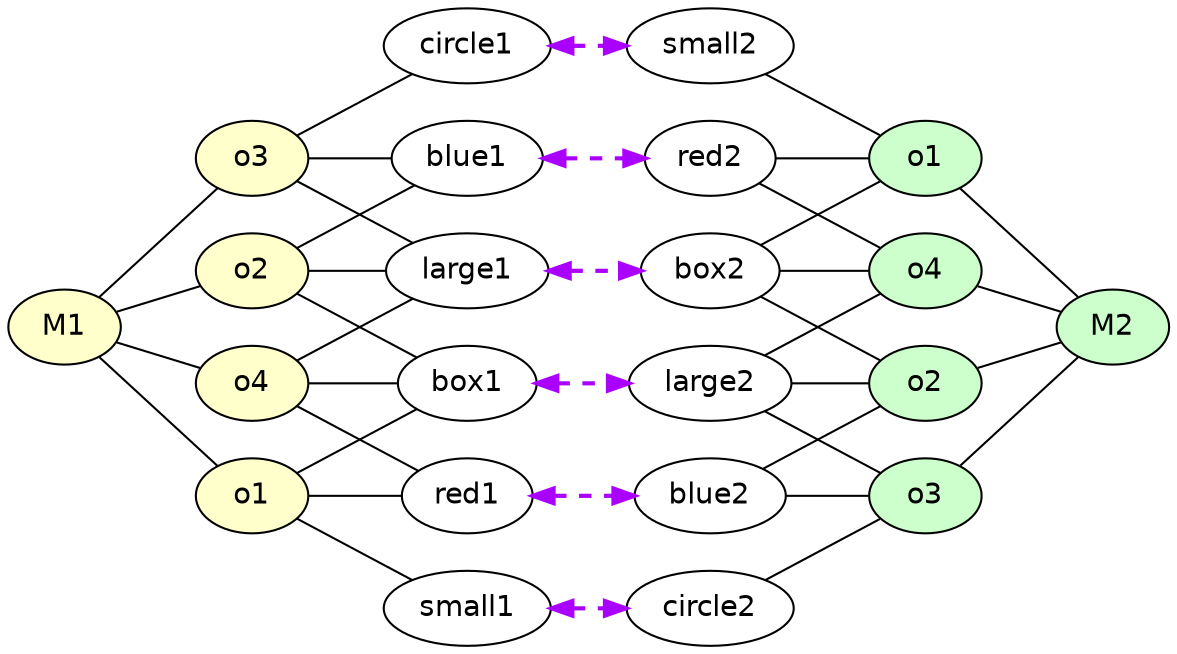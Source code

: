 digraph{
rankdir=LR
node[fontname=Helvetica]

node[shape=oval]
small1
large1
small2
large2
node[shape=oval]
red1
blue1
red2
blue2
node[shape=oval]
circle1
box1
circle2
box2

node[shape=oval style="filled" fillcolor="#CCFFCC"] 
M2
g1[label=o1]
g2[label=o2]
g3[label=o3]
g4[label=o4]

node[shape=oval style=filled fillcolor="#FFFFCC"] 
o1
o2
o3
o4


edge[style=solid color="#000000" constraint=true penwidth=1 dir=none]

M1 -> {o2, o1, o3 o4}


edge[style=solid color="#000000" constraint=true penwidth=1 dir=none]
g1 -> M2
g2 -> M2
g3 -> M2
g4 -> M2

edge[dir=none]
o1 -> {small1 red1 box1}
o2 -> {large1 blue1 box1}
o3 -> {large1 blue1 circle1}
o4 -> {large1 red1 box1}

edge[dir=none]
small2 -> g1
large2 -> {g2 g3 g4}
red2 -> {g1 g4}
blue2 -> {g2 g3}
box2 -> {g1 g2 g4}
circle2 -> {g3}

edge[style=dashed color="#AA00FF" constraint=true penwidth=2 dir=both]

small1 -> circle2 
large1 -> box2
red1 -> blue2
blue1 -> red2
box1 -> large2
circle1 -> small2


}
